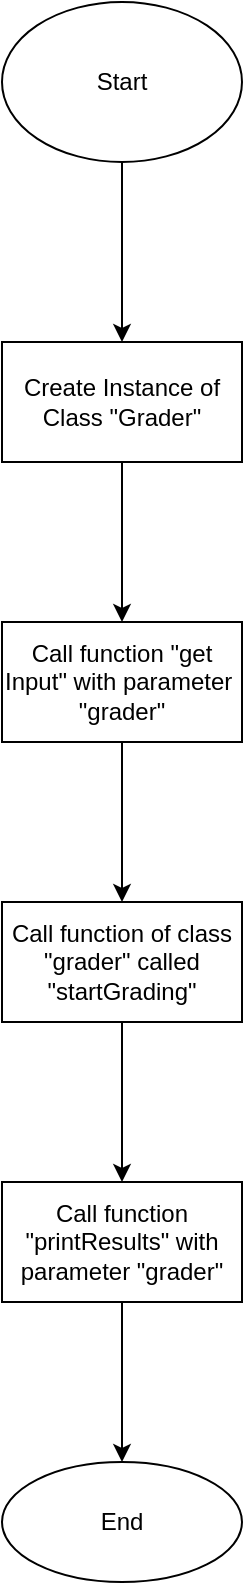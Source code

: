<mxfile version="20.5.1" type="device"><diagram id="p01oMyqKI_Ud1lh60liB" name="Page-1"><mxGraphModel dx="1422" dy="762" grid="1" gridSize="10" guides="1" tooltips="1" connect="1" arrows="1" fold="1" page="1" pageScale="1" pageWidth="850" pageHeight="1100" math="0" shadow="0"><root><mxCell id="0"/><mxCell id="1" parent="0"/><mxCell id="eiD2llpQPQtkHpuAadJW-4" value="" style="edgeStyle=orthogonalEdgeStyle;rounded=0;orthogonalLoop=1;jettySize=auto;html=1;" edge="1" parent="1" source="eiD2llpQPQtkHpuAadJW-1" target="eiD2llpQPQtkHpuAadJW-3"><mxGeometry relative="1" as="geometry"/></mxCell><mxCell id="eiD2llpQPQtkHpuAadJW-1" value="Start" style="ellipse;whiteSpace=wrap;html=1;" vertex="1" parent="1"><mxGeometry x="365" y="20" width="120" height="80" as="geometry"/></mxCell><mxCell id="eiD2llpQPQtkHpuAadJW-6" value="" style="edgeStyle=orthogonalEdgeStyle;rounded=0;orthogonalLoop=1;jettySize=auto;html=1;" edge="1" parent="1" source="eiD2llpQPQtkHpuAadJW-3" target="eiD2llpQPQtkHpuAadJW-5"><mxGeometry relative="1" as="geometry"/></mxCell><mxCell id="eiD2llpQPQtkHpuAadJW-3" value="Create Instance of Class &quot;Grader&quot;" style="whiteSpace=wrap;html=1;" vertex="1" parent="1"><mxGeometry x="365" y="190" width="120" height="60" as="geometry"/></mxCell><mxCell id="eiD2llpQPQtkHpuAadJW-8" value="" style="edgeStyle=orthogonalEdgeStyle;rounded=0;orthogonalLoop=1;jettySize=auto;html=1;" edge="1" parent="1" source="eiD2llpQPQtkHpuAadJW-5" target="eiD2llpQPQtkHpuAadJW-7"><mxGeometry relative="1" as="geometry"/></mxCell><mxCell id="eiD2llpQPQtkHpuAadJW-5" value="Call function &quot;get Input&quot; with parameter&amp;nbsp;&lt;br&gt;&quot;grader&quot;" style="whiteSpace=wrap;html=1;" vertex="1" parent="1"><mxGeometry x="365" y="330" width="120" height="60" as="geometry"/></mxCell><mxCell id="eiD2llpQPQtkHpuAadJW-10" value="" style="edgeStyle=orthogonalEdgeStyle;rounded=0;orthogonalLoop=1;jettySize=auto;html=1;" edge="1" parent="1" source="eiD2llpQPQtkHpuAadJW-7" target="eiD2llpQPQtkHpuAadJW-9"><mxGeometry relative="1" as="geometry"/></mxCell><mxCell id="eiD2llpQPQtkHpuAadJW-7" value="Call function of class &quot;grader&quot; called &quot;startGrading&quot;" style="whiteSpace=wrap;html=1;" vertex="1" parent="1"><mxGeometry x="365" y="470" width="120" height="60" as="geometry"/></mxCell><mxCell id="eiD2llpQPQtkHpuAadJW-12" value="" style="edgeStyle=orthogonalEdgeStyle;rounded=0;orthogonalLoop=1;jettySize=auto;html=1;" edge="1" parent="1" source="eiD2llpQPQtkHpuAadJW-9" target="eiD2llpQPQtkHpuAadJW-11"><mxGeometry relative="1" as="geometry"/></mxCell><mxCell id="eiD2llpQPQtkHpuAadJW-9" value="Call function &quot;printResults&quot; with parameter &quot;grader&quot;" style="whiteSpace=wrap;html=1;" vertex="1" parent="1"><mxGeometry x="365" y="610" width="120" height="60" as="geometry"/></mxCell><mxCell id="eiD2llpQPQtkHpuAadJW-11" value="End" style="ellipse;whiteSpace=wrap;html=1;" vertex="1" parent="1"><mxGeometry x="365" y="750" width="120" height="60" as="geometry"/></mxCell></root></mxGraphModel></diagram></mxfile>